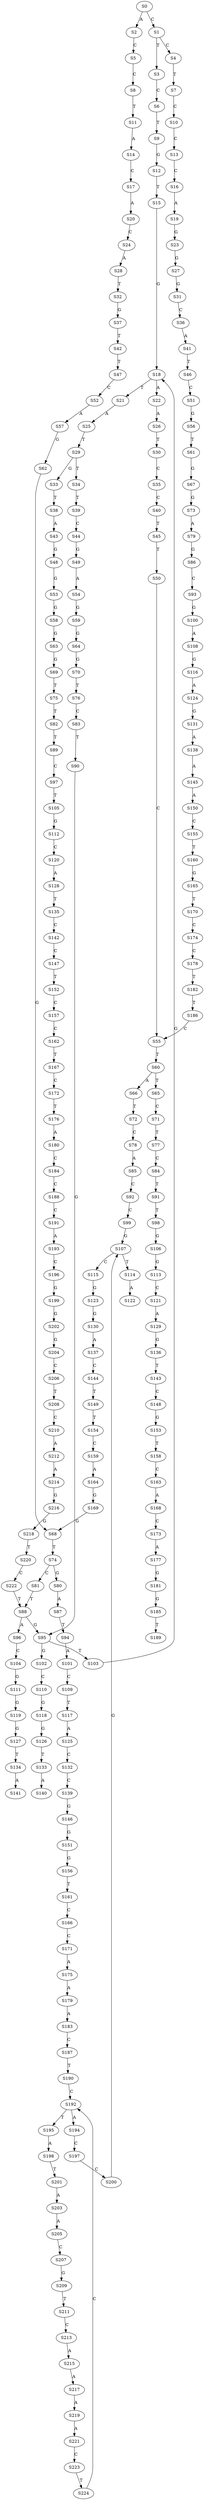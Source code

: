 strict digraph  {
	S0 -> S1 [ label = C ];
	S0 -> S2 [ label = A ];
	S1 -> S3 [ label = T ];
	S1 -> S4 [ label = C ];
	S2 -> S5 [ label = C ];
	S3 -> S6 [ label = C ];
	S4 -> S7 [ label = T ];
	S5 -> S8 [ label = C ];
	S6 -> S9 [ label = T ];
	S7 -> S10 [ label = C ];
	S8 -> S11 [ label = T ];
	S9 -> S12 [ label = G ];
	S10 -> S13 [ label = C ];
	S11 -> S14 [ label = A ];
	S12 -> S15 [ label = T ];
	S13 -> S16 [ label = C ];
	S14 -> S17 [ label = C ];
	S15 -> S18 [ label = G ];
	S16 -> S19 [ label = A ];
	S17 -> S20 [ label = A ];
	S18 -> S21 [ label = T ];
	S18 -> S22 [ label = A ];
	S19 -> S23 [ label = G ];
	S20 -> S24 [ label = C ];
	S21 -> S25 [ label = A ];
	S22 -> S26 [ label = A ];
	S23 -> S27 [ label = G ];
	S24 -> S28 [ label = A ];
	S25 -> S29 [ label = T ];
	S26 -> S30 [ label = T ];
	S27 -> S31 [ label = G ];
	S28 -> S32 [ label = T ];
	S29 -> S33 [ label = G ];
	S29 -> S34 [ label = T ];
	S30 -> S35 [ label = C ];
	S31 -> S36 [ label = C ];
	S32 -> S37 [ label = G ];
	S33 -> S38 [ label = T ];
	S34 -> S39 [ label = T ];
	S35 -> S40 [ label = C ];
	S36 -> S41 [ label = A ];
	S37 -> S42 [ label = T ];
	S38 -> S43 [ label = A ];
	S39 -> S44 [ label = C ];
	S40 -> S45 [ label = T ];
	S41 -> S46 [ label = T ];
	S42 -> S47 [ label = T ];
	S43 -> S48 [ label = G ];
	S44 -> S49 [ label = G ];
	S45 -> S50 [ label = T ];
	S46 -> S51 [ label = C ];
	S47 -> S52 [ label = C ];
	S48 -> S53 [ label = G ];
	S49 -> S54 [ label = A ];
	S50 -> S55 [ label = C ];
	S51 -> S56 [ label = G ];
	S52 -> S57 [ label = A ];
	S53 -> S58 [ label = G ];
	S54 -> S59 [ label = G ];
	S55 -> S60 [ label = T ];
	S56 -> S61 [ label = T ];
	S57 -> S62 [ label = G ];
	S58 -> S63 [ label = G ];
	S59 -> S64 [ label = G ];
	S60 -> S65 [ label = T ];
	S60 -> S66 [ label = A ];
	S61 -> S67 [ label = G ];
	S62 -> S68 [ label = G ];
	S63 -> S69 [ label = G ];
	S64 -> S70 [ label = G ];
	S65 -> S71 [ label = C ];
	S66 -> S72 [ label = T ];
	S67 -> S73 [ label = G ];
	S68 -> S74 [ label = T ];
	S69 -> S75 [ label = T ];
	S70 -> S76 [ label = T ];
	S71 -> S77 [ label = T ];
	S72 -> S78 [ label = C ];
	S73 -> S79 [ label = A ];
	S74 -> S80 [ label = G ];
	S74 -> S81 [ label = C ];
	S75 -> S82 [ label = T ];
	S76 -> S83 [ label = C ];
	S77 -> S84 [ label = C ];
	S78 -> S85 [ label = A ];
	S79 -> S86 [ label = G ];
	S80 -> S87 [ label = A ];
	S81 -> S88 [ label = T ];
	S82 -> S89 [ label = T ];
	S83 -> S90 [ label = T ];
	S84 -> S91 [ label = T ];
	S85 -> S92 [ label = C ];
	S86 -> S93 [ label = C ];
	S87 -> S94 [ label = T ];
	S88 -> S95 [ label = G ];
	S88 -> S96 [ label = A ];
	S89 -> S97 [ label = C ];
	S90 -> S95 [ label = G ];
	S91 -> S98 [ label = T ];
	S92 -> S99 [ label = C ];
	S93 -> S100 [ label = G ];
	S94 -> S101 [ label = A ];
	S95 -> S102 [ label = G ];
	S95 -> S103 [ label = T ];
	S96 -> S104 [ label = C ];
	S97 -> S105 [ label = T ];
	S98 -> S106 [ label = G ];
	S99 -> S107 [ label = G ];
	S100 -> S108 [ label = A ];
	S101 -> S109 [ label = C ];
	S102 -> S110 [ label = C ];
	S103 -> S18 [ label = G ];
	S104 -> S111 [ label = G ];
	S105 -> S112 [ label = G ];
	S106 -> S113 [ label = G ];
	S107 -> S114 [ label = T ];
	S107 -> S115 [ label = C ];
	S108 -> S116 [ label = G ];
	S109 -> S117 [ label = T ];
	S110 -> S118 [ label = G ];
	S111 -> S119 [ label = G ];
	S112 -> S120 [ label = C ];
	S113 -> S121 [ label = C ];
	S114 -> S122 [ label = A ];
	S115 -> S123 [ label = G ];
	S116 -> S124 [ label = A ];
	S117 -> S125 [ label = A ];
	S118 -> S126 [ label = G ];
	S119 -> S127 [ label = G ];
	S120 -> S128 [ label = A ];
	S121 -> S129 [ label = A ];
	S123 -> S130 [ label = G ];
	S124 -> S131 [ label = G ];
	S125 -> S132 [ label = C ];
	S126 -> S133 [ label = T ];
	S127 -> S134 [ label = T ];
	S128 -> S135 [ label = T ];
	S129 -> S136 [ label = G ];
	S130 -> S137 [ label = A ];
	S131 -> S138 [ label = A ];
	S132 -> S139 [ label = C ];
	S133 -> S140 [ label = A ];
	S134 -> S141 [ label = A ];
	S135 -> S142 [ label = C ];
	S136 -> S143 [ label = T ];
	S137 -> S144 [ label = C ];
	S138 -> S145 [ label = A ];
	S139 -> S146 [ label = G ];
	S142 -> S147 [ label = C ];
	S143 -> S148 [ label = C ];
	S144 -> S149 [ label = T ];
	S145 -> S150 [ label = A ];
	S146 -> S151 [ label = G ];
	S147 -> S152 [ label = T ];
	S148 -> S153 [ label = G ];
	S149 -> S154 [ label = T ];
	S150 -> S155 [ label = C ];
	S151 -> S156 [ label = G ];
	S152 -> S157 [ label = C ];
	S153 -> S158 [ label = T ];
	S154 -> S159 [ label = C ];
	S155 -> S160 [ label = T ];
	S156 -> S161 [ label = T ];
	S157 -> S162 [ label = C ];
	S158 -> S163 [ label = C ];
	S159 -> S164 [ label = A ];
	S160 -> S165 [ label = G ];
	S161 -> S166 [ label = C ];
	S162 -> S167 [ label = T ];
	S163 -> S168 [ label = A ];
	S164 -> S169 [ label = G ];
	S165 -> S170 [ label = T ];
	S166 -> S171 [ label = C ];
	S167 -> S172 [ label = C ];
	S168 -> S173 [ label = C ];
	S169 -> S68 [ label = G ];
	S170 -> S174 [ label = C ];
	S171 -> S175 [ label = A ];
	S172 -> S176 [ label = T ];
	S173 -> S177 [ label = A ];
	S174 -> S178 [ label = C ];
	S175 -> S179 [ label = A ];
	S176 -> S180 [ label = A ];
	S177 -> S181 [ label = G ];
	S178 -> S182 [ label = T ];
	S179 -> S183 [ label = A ];
	S180 -> S184 [ label = C ];
	S181 -> S185 [ label = G ];
	S182 -> S186 [ label = T ];
	S183 -> S187 [ label = C ];
	S184 -> S188 [ label = C ];
	S185 -> S189 [ label = T ];
	S186 -> S55 [ label = C ];
	S187 -> S190 [ label = T ];
	S188 -> S191 [ label = C ];
	S190 -> S192 [ label = C ];
	S191 -> S193 [ label = A ];
	S192 -> S194 [ label = A ];
	S192 -> S195 [ label = T ];
	S193 -> S196 [ label = C ];
	S194 -> S197 [ label = C ];
	S195 -> S198 [ label = A ];
	S196 -> S199 [ label = G ];
	S197 -> S200 [ label = C ];
	S198 -> S201 [ label = T ];
	S199 -> S202 [ label = G ];
	S200 -> S107 [ label = G ];
	S201 -> S203 [ label = A ];
	S202 -> S204 [ label = G ];
	S203 -> S205 [ label = A ];
	S204 -> S206 [ label = C ];
	S205 -> S207 [ label = C ];
	S206 -> S208 [ label = T ];
	S207 -> S209 [ label = G ];
	S208 -> S210 [ label = C ];
	S209 -> S211 [ label = T ];
	S210 -> S212 [ label = A ];
	S211 -> S213 [ label = C ];
	S212 -> S214 [ label = A ];
	S213 -> S215 [ label = A ];
	S214 -> S216 [ label = G ];
	S215 -> S217 [ label = A ];
	S216 -> S218 [ label = G ];
	S217 -> S219 [ label = A ];
	S218 -> S220 [ label = T ];
	S219 -> S221 [ label = A ];
	S220 -> S222 [ label = C ];
	S221 -> S223 [ label = C ];
	S222 -> S88 [ label = T ];
	S223 -> S224 [ label = T ];
	S224 -> S192 [ label = C ];
}
